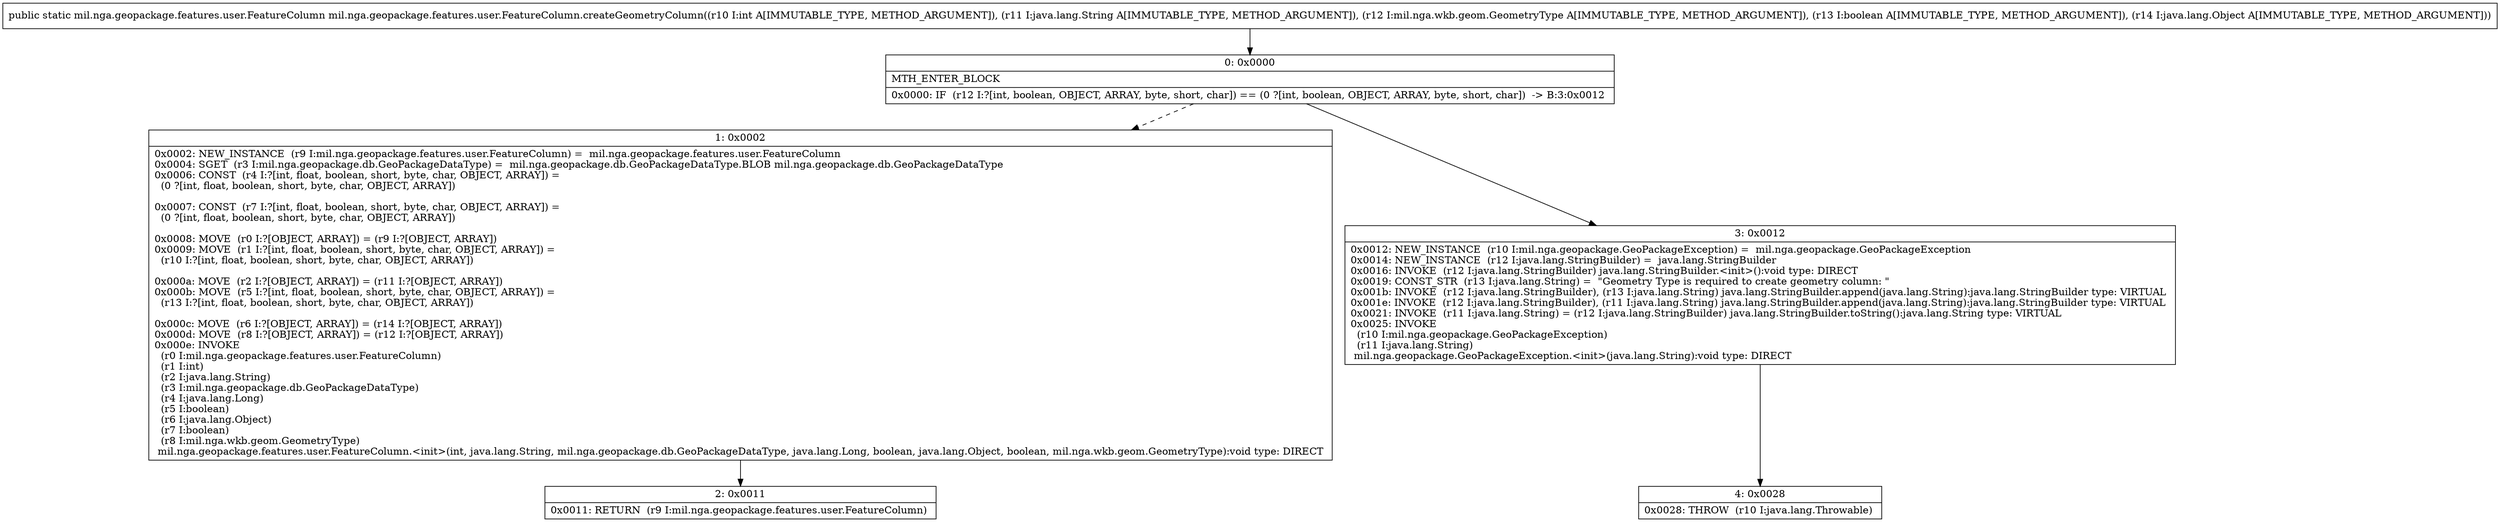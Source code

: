 digraph "CFG formil.nga.geopackage.features.user.FeatureColumn.createGeometryColumn(ILjava\/lang\/String;Lmil\/nga\/wkb\/geom\/GeometryType;ZLjava\/lang\/Object;)Lmil\/nga\/geopackage\/features\/user\/FeatureColumn;" {
Node_0 [shape=record,label="{0\:\ 0x0000|MTH_ENTER_BLOCK\l|0x0000: IF  (r12 I:?[int, boolean, OBJECT, ARRAY, byte, short, char]) == (0 ?[int, boolean, OBJECT, ARRAY, byte, short, char])  \-\> B:3:0x0012 \l}"];
Node_1 [shape=record,label="{1\:\ 0x0002|0x0002: NEW_INSTANCE  (r9 I:mil.nga.geopackage.features.user.FeatureColumn) =  mil.nga.geopackage.features.user.FeatureColumn \l0x0004: SGET  (r3 I:mil.nga.geopackage.db.GeoPackageDataType) =  mil.nga.geopackage.db.GeoPackageDataType.BLOB mil.nga.geopackage.db.GeoPackageDataType \l0x0006: CONST  (r4 I:?[int, float, boolean, short, byte, char, OBJECT, ARRAY]) = \l  (0 ?[int, float, boolean, short, byte, char, OBJECT, ARRAY])\l \l0x0007: CONST  (r7 I:?[int, float, boolean, short, byte, char, OBJECT, ARRAY]) = \l  (0 ?[int, float, boolean, short, byte, char, OBJECT, ARRAY])\l \l0x0008: MOVE  (r0 I:?[OBJECT, ARRAY]) = (r9 I:?[OBJECT, ARRAY]) \l0x0009: MOVE  (r1 I:?[int, float, boolean, short, byte, char, OBJECT, ARRAY]) = \l  (r10 I:?[int, float, boolean, short, byte, char, OBJECT, ARRAY])\l \l0x000a: MOVE  (r2 I:?[OBJECT, ARRAY]) = (r11 I:?[OBJECT, ARRAY]) \l0x000b: MOVE  (r5 I:?[int, float, boolean, short, byte, char, OBJECT, ARRAY]) = \l  (r13 I:?[int, float, boolean, short, byte, char, OBJECT, ARRAY])\l \l0x000c: MOVE  (r6 I:?[OBJECT, ARRAY]) = (r14 I:?[OBJECT, ARRAY]) \l0x000d: MOVE  (r8 I:?[OBJECT, ARRAY]) = (r12 I:?[OBJECT, ARRAY]) \l0x000e: INVOKE  \l  (r0 I:mil.nga.geopackage.features.user.FeatureColumn)\l  (r1 I:int)\l  (r2 I:java.lang.String)\l  (r3 I:mil.nga.geopackage.db.GeoPackageDataType)\l  (r4 I:java.lang.Long)\l  (r5 I:boolean)\l  (r6 I:java.lang.Object)\l  (r7 I:boolean)\l  (r8 I:mil.nga.wkb.geom.GeometryType)\l mil.nga.geopackage.features.user.FeatureColumn.\<init\>(int, java.lang.String, mil.nga.geopackage.db.GeoPackageDataType, java.lang.Long, boolean, java.lang.Object, boolean, mil.nga.wkb.geom.GeometryType):void type: DIRECT \l}"];
Node_2 [shape=record,label="{2\:\ 0x0011|0x0011: RETURN  (r9 I:mil.nga.geopackage.features.user.FeatureColumn) \l}"];
Node_3 [shape=record,label="{3\:\ 0x0012|0x0012: NEW_INSTANCE  (r10 I:mil.nga.geopackage.GeoPackageException) =  mil.nga.geopackage.GeoPackageException \l0x0014: NEW_INSTANCE  (r12 I:java.lang.StringBuilder) =  java.lang.StringBuilder \l0x0016: INVOKE  (r12 I:java.lang.StringBuilder) java.lang.StringBuilder.\<init\>():void type: DIRECT \l0x0019: CONST_STR  (r13 I:java.lang.String) =  \"Geometry Type is required to create geometry column: \" \l0x001b: INVOKE  (r12 I:java.lang.StringBuilder), (r13 I:java.lang.String) java.lang.StringBuilder.append(java.lang.String):java.lang.StringBuilder type: VIRTUAL \l0x001e: INVOKE  (r12 I:java.lang.StringBuilder), (r11 I:java.lang.String) java.lang.StringBuilder.append(java.lang.String):java.lang.StringBuilder type: VIRTUAL \l0x0021: INVOKE  (r11 I:java.lang.String) = (r12 I:java.lang.StringBuilder) java.lang.StringBuilder.toString():java.lang.String type: VIRTUAL \l0x0025: INVOKE  \l  (r10 I:mil.nga.geopackage.GeoPackageException)\l  (r11 I:java.lang.String)\l mil.nga.geopackage.GeoPackageException.\<init\>(java.lang.String):void type: DIRECT \l}"];
Node_4 [shape=record,label="{4\:\ 0x0028|0x0028: THROW  (r10 I:java.lang.Throwable) \l}"];
MethodNode[shape=record,label="{public static mil.nga.geopackage.features.user.FeatureColumn mil.nga.geopackage.features.user.FeatureColumn.createGeometryColumn((r10 I:int A[IMMUTABLE_TYPE, METHOD_ARGUMENT]), (r11 I:java.lang.String A[IMMUTABLE_TYPE, METHOD_ARGUMENT]), (r12 I:mil.nga.wkb.geom.GeometryType A[IMMUTABLE_TYPE, METHOD_ARGUMENT]), (r13 I:boolean A[IMMUTABLE_TYPE, METHOD_ARGUMENT]), (r14 I:java.lang.Object A[IMMUTABLE_TYPE, METHOD_ARGUMENT])) }"];
MethodNode -> Node_0;
Node_0 -> Node_1[style=dashed];
Node_0 -> Node_3;
Node_1 -> Node_2;
Node_3 -> Node_4;
}

